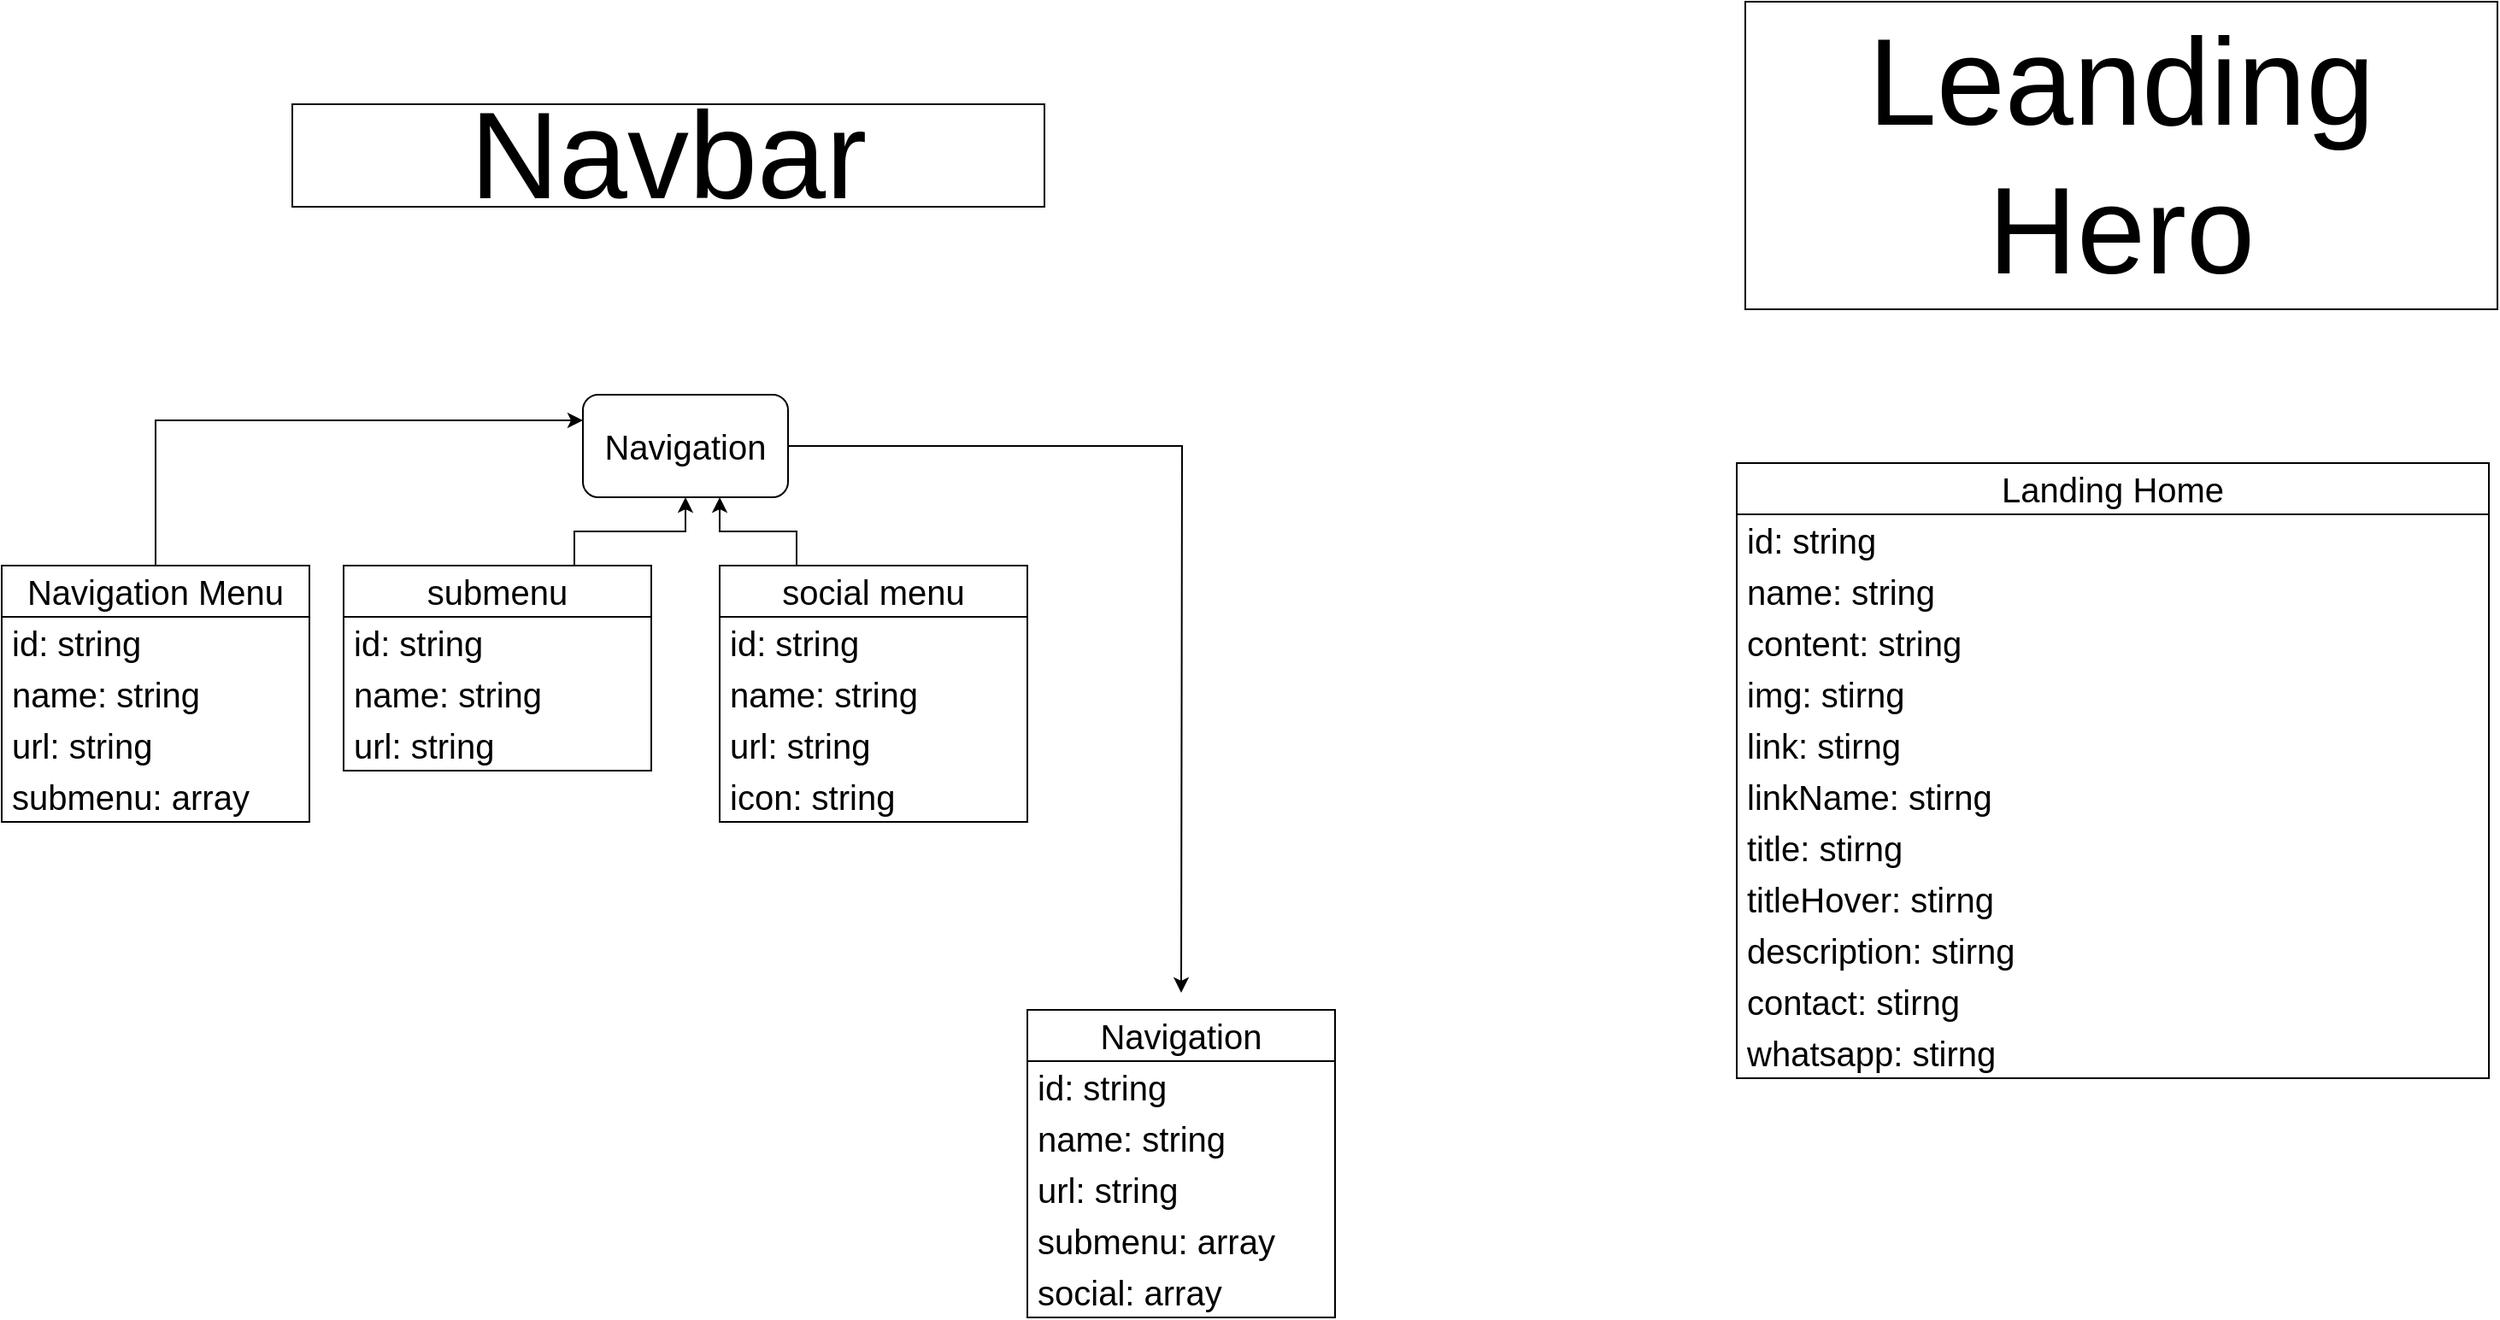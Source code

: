 <mxfile version="24.3.1" type="device">
  <diagram name="Page-1" id="jpewRsYoc6-oFfCXzuQN">
    <mxGraphModel dx="733" dy="393" grid="1" gridSize="10" guides="1" tooltips="1" connect="1" arrows="1" fold="1" page="1" pageScale="1" pageWidth="850" pageHeight="1100" math="0" shadow="0">
      <root>
        <mxCell id="0" />
        <mxCell id="1" parent="0" />
        <mxCell id="vUHx7iwd-KiUEEzuEU4B-29" style="edgeStyle=orthogonalEdgeStyle;rounded=0;orthogonalLoop=1;jettySize=auto;html=1;exitX=1;exitY=0.5;exitDx=0;exitDy=0;" parent="1" source="vUHx7iwd-KiUEEzuEU4B-1" edge="1">
          <mxGeometry relative="1" as="geometry">
            <mxPoint x="725" y="630" as="targetPoint" />
          </mxGeometry>
        </mxCell>
        <mxCell id="vUHx7iwd-KiUEEzuEU4B-1" value="&lt;font style=&quot;font-size: 20px;&quot;&gt;Navigation&lt;/font&gt;" style="rounded=1;whiteSpace=wrap;html=1;" parent="1" vertex="1">
          <mxGeometry x="375" y="280" width="120" height="60" as="geometry" />
        </mxCell>
        <mxCell id="vUHx7iwd-KiUEEzuEU4B-16" style="edgeStyle=orthogonalEdgeStyle;rounded=0;orthogonalLoop=1;jettySize=auto;html=1;exitX=0.75;exitY=0;exitDx=0;exitDy=0;entryX=0.5;entryY=1;entryDx=0;entryDy=0;" parent="1" source="vUHx7iwd-KiUEEzuEU4B-7" target="vUHx7iwd-KiUEEzuEU4B-1" edge="1">
          <mxGeometry relative="1" as="geometry" />
        </mxCell>
        <mxCell id="vUHx7iwd-KiUEEzuEU4B-7" value="&lt;font style=&quot;font-size: 20px;&quot;&gt;submenu&lt;/font&gt;" style="swimlane;fontStyle=0;childLayout=stackLayout;horizontal=1;startSize=30;horizontalStack=0;resizeParent=1;resizeParentMax=0;resizeLast=0;collapsible=1;marginBottom=0;whiteSpace=wrap;html=1;" parent="1" vertex="1">
          <mxGeometry x="235" y="380" width="180" height="120" as="geometry" />
        </mxCell>
        <mxCell id="vUHx7iwd-KiUEEzuEU4B-8" value="&lt;font style=&quot;font-size: 20px;&quot;&gt;id: string&lt;/font&gt;" style="text;strokeColor=none;fillColor=none;align=left;verticalAlign=middle;spacingLeft=4;spacingRight=4;overflow=hidden;points=[[0,0.5],[1,0.5]];portConstraint=eastwest;rotatable=0;whiteSpace=wrap;html=1;" parent="vUHx7iwd-KiUEEzuEU4B-7" vertex="1">
          <mxGeometry y="30" width="180" height="30" as="geometry" />
        </mxCell>
        <mxCell id="vUHx7iwd-KiUEEzuEU4B-9" value="&lt;font style=&quot;font-size: 20px;&quot;&gt;name: string&lt;/font&gt;" style="text;strokeColor=none;fillColor=none;align=left;verticalAlign=middle;spacingLeft=4;spacingRight=4;overflow=hidden;points=[[0,0.5],[1,0.5]];portConstraint=eastwest;rotatable=0;whiteSpace=wrap;html=1;" parent="vUHx7iwd-KiUEEzuEU4B-7" vertex="1">
          <mxGeometry y="60" width="180" height="30" as="geometry" />
        </mxCell>
        <mxCell id="vUHx7iwd-KiUEEzuEU4B-10" value="&lt;font style=&quot;font-size: 20px;&quot;&gt;url: string&lt;/font&gt;" style="text;strokeColor=none;fillColor=none;align=left;verticalAlign=middle;spacingLeft=4;spacingRight=4;overflow=hidden;points=[[0,0.5],[1,0.5]];portConstraint=eastwest;rotatable=0;whiteSpace=wrap;html=1;" parent="vUHx7iwd-KiUEEzuEU4B-7" vertex="1">
          <mxGeometry y="90" width="180" height="30" as="geometry" />
        </mxCell>
        <mxCell id="vUHx7iwd-KiUEEzuEU4B-11" value="&lt;font style=&quot;font-size: 20px;&quot;&gt;social menu&lt;/font&gt;" style="swimlane;fontStyle=0;childLayout=stackLayout;horizontal=1;startSize=30;horizontalStack=0;resizeParent=1;resizeParentMax=0;resizeLast=0;collapsible=1;marginBottom=0;whiteSpace=wrap;html=1;" parent="1" vertex="1">
          <mxGeometry x="455" y="380" width="180" height="150" as="geometry" />
        </mxCell>
        <mxCell id="vUHx7iwd-KiUEEzuEU4B-12" value="&lt;font style=&quot;font-size: 20px;&quot;&gt;id: string&lt;/font&gt;" style="text;strokeColor=none;fillColor=none;align=left;verticalAlign=middle;spacingLeft=4;spacingRight=4;overflow=hidden;points=[[0,0.5],[1,0.5]];portConstraint=eastwest;rotatable=0;whiteSpace=wrap;html=1;" parent="vUHx7iwd-KiUEEzuEU4B-11" vertex="1">
          <mxGeometry y="30" width="180" height="30" as="geometry" />
        </mxCell>
        <mxCell id="vUHx7iwd-KiUEEzuEU4B-13" value="&lt;font style=&quot;font-size: 20px;&quot;&gt;name: string&lt;/font&gt;" style="text;strokeColor=none;fillColor=none;align=left;verticalAlign=middle;spacingLeft=4;spacingRight=4;overflow=hidden;points=[[0,0.5],[1,0.5]];portConstraint=eastwest;rotatable=0;whiteSpace=wrap;html=1;" parent="vUHx7iwd-KiUEEzuEU4B-11" vertex="1">
          <mxGeometry y="60" width="180" height="30" as="geometry" />
        </mxCell>
        <mxCell id="vUHx7iwd-KiUEEzuEU4B-14" value="&lt;font style=&quot;font-size: 20px;&quot;&gt;url: string&lt;/font&gt;" style="text;strokeColor=none;fillColor=none;align=left;verticalAlign=middle;spacingLeft=4;spacingRight=4;overflow=hidden;points=[[0,0.5],[1,0.5]];portConstraint=eastwest;rotatable=0;whiteSpace=wrap;html=1;" parent="vUHx7iwd-KiUEEzuEU4B-11" vertex="1">
          <mxGeometry y="90" width="180" height="30" as="geometry" />
        </mxCell>
        <mxCell id="vUHx7iwd-KiUEEzuEU4B-18" value="&lt;font style=&quot;font-size: 20px;&quot;&gt;icon: string&lt;/font&gt;" style="text;strokeColor=none;fillColor=none;align=left;verticalAlign=middle;spacingLeft=4;spacingRight=4;overflow=hidden;points=[[0,0.5],[1,0.5]];portConstraint=eastwest;rotatable=0;whiteSpace=wrap;html=1;" parent="vUHx7iwd-KiUEEzuEU4B-11" vertex="1">
          <mxGeometry y="120" width="180" height="30" as="geometry" />
        </mxCell>
        <mxCell id="vUHx7iwd-KiUEEzuEU4B-15" style="edgeStyle=orthogonalEdgeStyle;rounded=0;orthogonalLoop=1;jettySize=auto;html=1;exitX=0.25;exitY=0;exitDx=0;exitDy=0;entryX=0.667;entryY=1;entryDx=0;entryDy=0;entryPerimeter=0;" parent="1" source="vUHx7iwd-KiUEEzuEU4B-11" target="vUHx7iwd-KiUEEzuEU4B-1" edge="1">
          <mxGeometry relative="1" as="geometry" />
        </mxCell>
        <mxCell id="vUHx7iwd-KiUEEzuEU4B-28" style="edgeStyle=orthogonalEdgeStyle;rounded=0;orthogonalLoop=1;jettySize=auto;html=1;exitX=0.5;exitY=0;exitDx=0;exitDy=0;entryX=0;entryY=0.25;entryDx=0;entryDy=0;" parent="1" source="vUHx7iwd-KiUEEzuEU4B-23" target="vUHx7iwd-KiUEEzuEU4B-1" edge="1">
          <mxGeometry relative="1" as="geometry" />
        </mxCell>
        <mxCell id="vUHx7iwd-KiUEEzuEU4B-23" value="&lt;font style=&quot;font-size: 20px;&quot;&gt;Navigation Menu&lt;/font&gt;" style="swimlane;fontStyle=0;childLayout=stackLayout;horizontal=1;startSize=30;horizontalStack=0;resizeParent=1;resizeParentMax=0;resizeLast=0;collapsible=1;marginBottom=0;whiteSpace=wrap;html=1;" parent="1" vertex="1">
          <mxGeometry x="35" y="380" width="180" height="150" as="geometry" />
        </mxCell>
        <mxCell id="vUHx7iwd-KiUEEzuEU4B-24" value="&lt;font style=&quot;font-size: 20px;&quot;&gt;id: string&lt;/font&gt;" style="text;strokeColor=none;fillColor=none;align=left;verticalAlign=middle;spacingLeft=4;spacingRight=4;overflow=hidden;points=[[0,0.5],[1,0.5]];portConstraint=eastwest;rotatable=0;whiteSpace=wrap;html=1;" parent="vUHx7iwd-KiUEEzuEU4B-23" vertex="1">
          <mxGeometry y="30" width="180" height="30" as="geometry" />
        </mxCell>
        <mxCell id="vUHx7iwd-KiUEEzuEU4B-25" value="&lt;font style=&quot;font-size: 20px;&quot;&gt;name: string&lt;/font&gt;" style="text;strokeColor=none;fillColor=none;align=left;verticalAlign=middle;spacingLeft=4;spacingRight=4;overflow=hidden;points=[[0,0.5],[1,0.5]];portConstraint=eastwest;rotatable=0;whiteSpace=wrap;html=1;" parent="vUHx7iwd-KiUEEzuEU4B-23" vertex="1">
          <mxGeometry y="60" width="180" height="30" as="geometry" />
        </mxCell>
        <mxCell id="vUHx7iwd-KiUEEzuEU4B-26" value="&lt;font style=&quot;font-size: 20px;&quot;&gt;url: string&lt;/font&gt;" style="text;strokeColor=none;fillColor=none;align=left;verticalAlign=middle;spacingLeft=4;spacingRight=4;overflow=hidden;points=[[0,0.5],[1,0.5]];portConstraint=eastwest;rotatable=0;whiteSpace=wrap;html=1;" parent="vUHx7iwd-KiUEEzuEU4B-23" vertex="1">
          <mxGeometry y="90" width="180" height="30" as="geometry" />
        </mxCell>
        <mxCell id="vUHx7iwd-KiUEEzuEU4B-27" value="&lt;font style=&quot;font-size: 20px;&quot;&gt;submenu: array&lt;/font&gt;" style="text;strokeColor=none;fillColor=none;align=left;verticalAlign=middle;spacingLeft=4;spacingRight=4;overflow=hidden;points=[[0,0.5],[1,0.5]];portConstraint=eastwest;rotatable=0;whiteSpace=wrap;html=1;" parent="vUHx7iwd-KiUEEzuEU4B-23" vertex="1">
          <mxGeometry y="120" width="180" height="30" as="geometry" />
        </mxCell>
        <mxCell id="vUHx7iwd-KiUEEzuEU4B-34" value="&lt;font style=&quot;font-size: 20px;&quot;&gt;Navigation&lt;/font&gt;" style="swimlane;fontStyle=0;childLayout=stackLayout;horizontal=1;startSize=30;horizontalStack=0;resizeParent=1;resizeParentMax=0;resizeLast=0;collapsible=1;marginBottom=0;whiteSpace=wrap;html=1;" parent="1" vertex="1">
          <mxGeometry x="635" y="640" width="180" height="180" as="geometry" />
        </mxCell>
        <mxCell id="vUHx7iwd-KiUEEzuEU4B-35" value="&lt;font style=&quot;font-size: 20px;&quot;&gt;id: string&lt;/font&gt;" style="text;strokeColor=none;fillColor=none;align=left;verticalAlign=middle;spacingLeft=4;spacingRight=4;overflow=hidden;points=[[0,0.5],[1,0.5]];portConstraint=eastwest;rotatable=0;whiteSpace=wrap;html=1;" parent="vUHx7iwd-KiUEEzuEU4B-34" vertex="1">
          <mxGeometry y="30" width="180" height="30" as="geometry" />
        </mxCell>
        <mxCell id="vUHx7iwd-KiUEEzuEU4B-36" value="&lt;font style=&quot;font-size: 20px;&quot;&gt;name: string&lt;/font&gt;" style="text;strokeColor=none;fillColor=none;align=left;verticalAlign=middle;spacingLeft=4;spacingRight=4;overflow=hidden;points=[[0,0.5],[1,0.5]];portConstraint=eastwest;rotatable=0;whiteSpace=wrap;html=1;" parent="vUHx7iwd-KiUEEzuEU4B-34" vertex="1">
          <mxGeometry y="60" width="180" height="30" as="geometry" />
        </mxCell>
        <mxCell id="vUHx7iwd-KiUEEzuEU4B-37" value="&lt;font style=&quot;font-size: 20px;&quot;&gt;url: string&lt;/font&gt;" style="text;strokeColor=none;fillColor=none;align=left;verticalAlign=middle;spacingLeft=4;spacingRight=4;overflow=hidden;points=[[0,0.5],[1,0.5]];portConstraint=eastwest;rotatable=0;whiteSpace=wrap;html=1;" parent="vUHx7iwd-KiUEEzuEU4B-34" vertex="1">
          <mxGeometry y="90" width="180" height="30" as="geometry" />
        </mxCell>
        <mxCell id="vUHx7iwd-KiUEEzuEU4B-38" value="&lt;font style=&quot;font-size: 20px;&quot;&gt;submenu: array&lt;/font&gt;" style="text;strokeColor=none;fillColor=none;align=left;verticalAlign=middle;spacingLeft=4;spacingRight=4;overflow=hidden;points=[[0,0.5],[1,0.5]];portConstraint=eastwest;rotatable=1;whiteSpace=wrap;html=1;movable=1;resizable=1;deletable=1;editable=1;locked=0;connectable=1;" parent="vUHx7iwd-KiUEEzuEU4B-34" vertex="1">
          <mxGeometry y="120" width="180" height="30" as="geometry" />
        </mxCell>
        <mxCell id="vUHx7iwd-KiUEEzuEU4B-39" value="&lt;font style=&quot;font-size: 20px;&quot;&gt;social: array&lt;/font&gt;" style="text;strokeColor=none;fillColor=none;align=left;verticalAlign=middle;spacingLeft=4;spacingRight=4;overflow=hidden;points=[[0,0.5],[1,0.5]];portConstraint=eastwest;rotatable=1;whiteSpace=wrap;html=1;movable=1;resizable=1;deletable=1;editable=1;locked=0;connectable=1;" parent="vUHx7iwd-KiUEEzuEU4B-34" vertex="1">
          <mxGeometry y="150" width="180" height="30" as="geometry" />
        </mxCell>
        <mxCell id="vUHx7iwd-KiUEEzuEU4B-41" value="&lt;font style=&quot;font-size: 72px;&quot;&gt;Navbar&lt;/font&gt;" style="whiteSpace=wrap;html=1;" parent="1" vertex="1">
          <mxGeometry x="205" y="110" width="440" height="60" as="geometry" />
        </mxCell>
        <mxCell id="IK0QiG1kuDwbX4xWpwtG-2" value="&lt;span style=&quot;font-size: 72px;&quot;&gt;Leanding Hero&lt;/span&gt;" style="whiteSpace=wrap;html=1;" parent="1" vertex="1">
          <mxGeometry x="1055" y="50" width="440" height="180" as="geometry" />
        </mxCell>
        <mxCell id="IK0QiG1kuDwbX4xWpwtG-4" value="&lt;font style=&quot;font-size: 20px;&quot;&gt;Landing Home&lt;/font&gt;" style="swimlane;fontStyle=0;childLayout=stackLayout;horizontal=1;startSize=30;horizontalStack=0;resizeParent=1;resizeParentMax=0;resizeLast=0;collapsible=1;marginBottom=0;whiteSpace=wrap;html=1;fontSize=20;" parent="1" vertex="1">
          <mxGeometry x="1050" y="320" width="440" height="360" as="geometry" />
        </mxCell>
        <mxCell id="IK0QiG1kuDwbX4xWpwtG-5" value="&lt;font style=&quot;font-size: 20px;&quot;&gt;id: string&lt;/font&gt;" style="text;strokeColor=none;fillColor=none;align=left;verticalAlign=middle;spacingLeft=4;spacingRight=4;overflow=hidden;points=[[0,0.5],[1,0.5]];portConstraint=eastwest;rotatable=0;whiteSpace=wrap;html=1;fontSize=20;" parent="IK0QiG1kuDwbX4xWpwtG-4" vertex="1">
          <mxGeometry y="30" width="440" height="30" as="geometry" />
        </mxCell>
        <mxCell id="IK0QiG1kuDwbX4xWpwtG-6" value="&lt;font style=&quot;font-size: 20px;&quot;&gt;name: string&lt;/font&gt;" style="text;strokeColor=none;fillColor=none;align=left;verticalAlign=middle;spacingLeft=4;spacingRight=4;overflow=hidden;points=[[0,0.5],[1,0.5]];portConstraint=eastwest;rotatable=0;whiteSpace=wrap;html=1;fontSize=20;" parent="IK0QiG1kuDwbX4xWpwtG-4" vertex="1">
          <mxGeometry y="60" width="440" height="30" as="geometry" />
        </mxCell>
        <mxCell id="IK0QiG1kuDwbX4xWpwtG-7" value="&lt;font style=&quot;font-size: 20px;&quot;&gt;content: string&lt;/font&gt;" style="text;strokeColor=none;fillColor=none;align=left;verticalAlign=middle;spacingLeft=4;spacingRight=4;overflow=hidden;points=[[0,0.5],[1,0.5]];portConstraint=eastwest;rotatable=0;whiteSpace=wrap;html=1;fontSize=20;" parent="IK0QiG1kuDwbX4xWpwtG-4" vertex="1">
          <mxGeometry y="90" width="440" height="30" as="geometry" />
        </mxCell>
        <mxCell id="IK0QiG1kuDwbX4xWpwtG-8" value="&lt;font style=&quot;font-size: 20px;&quot;&gt;img: stirng&lt;/font&gt;" style="text;strokeColor=none;fillColor=none;align=left;verticalAlign=middle;spacingLeft=4;spacingRight=4;overflow=hidden;points=[[0,0.5],[1,0.5]];portConstraint=eastwest;rotatable=0;whiteSpace=wrap;html=1;fontSize=20;" parent="IK0QiG1kuDwbX4xWpwtG-4" vertex="1">
          <mxGeometry y="120" width="440" height="30" as="geometry" />
        </mxCell>
        <mxCell id="dSFYcbTxbK_3OelzT8G5-1" value="&lt;font style=&quot;font-size: 20px;&quot;&gt;link: stirng&lt;/font&gt;" style="text;strokeColor=none;fillColor=none;align=left;verticalAlign=middle;spacingLeft=4;spacingRight=4;overflow=hidden;points=[[0,0.5],[1,0.5]];portConstraint=eastwest;rotatable=0;whiteSpace=wrap;html=1;fontSize=20;" vertex="1" parent="IK0QiG1kuDwbX4xWpwtG-4">
          <mxGeometry y="150" width="440" height="30" as="geometry" />
        </mxCell>
        <mxCell id="dSFYcbTxbK_3OelzT8G5-2" value="&lt;font style=&quot;font-size: 20px;&quot;&gt;linkName: stirng&lt;/font&gt;" style="text;strokeColor=none;fillColor=none;align=left;verticalAlign=middle;spacingLeft=4;spacingRight=4;overflow=hidden;points=[[0,0.5],[1,0.5]];portConstraint=eastwest;rotatable=0;whiteSpace=wrap;html=1;fontSize=20;" vertex="1" parent="IK0QiG1kuDwbX4xWpwtG-4">
          <mxGeometry y="180" width="440" height="30" as="geometry" />
        </mxCell>
        <mxCell id="dSFYcbTxbK_3OelzT8G5-3" value="&lt;font style=&quot;font-size: 20px;&quot;&gt;title: stirng&lt;/font&gt;" style="text;strokeColor=none;fillColor=none;align=left;verticalAlign=middle;spacingLeft=4;spacingRight=4;overflow=hidden;points=[[0,0.5],[1,0.5]];portConstraint=eastwest;rotatable=0;whiteSpace=wrap;html=1;fontSize=20;" vertex="1" parent="IK0QiG1kuDwbX4xWpwtG-4">
          <mxGeometry y="210" width="440" height="30" as="geometry" />
        </mxCell>
        <mxCell id="dSFYcbTxbK_3OelzT8G5-4" value="&lt;font style=&quot;font-size: 20px;&quot;&gt;titleHover: stirng&lt;/font&gt;" style="text;strokeColor=none;fillColor=none;align=left;verticalAlign=middle;spacingLeft=4;spacingRight=4;overflow=hidden;points=[[0,0.5],[1,0.5]];portConstraint=eastwest;rotatable=0;whiteSpace=wrap;html=1;fontSize=20;" vertex="1" parent="IK0QiG1kuDwbX4xWpwtG-4">
          <mxGeometry y="240" width="440" height="30" as="geometry" />
        </mxCell>
        <mxCell id="dSFYcbTxbK_3OelzT8G5-5" value="&lt;font style=&quot;font-size: 20px;&quot;&gt;description: stirng&lt;/font&gt;" style="text;strokeColor=none;fillColor=none;align=left;verticalAlign=middle;spacingLeft=4;spacingRight=4;overflow=hidden;points=[[0,0.5],[1,0.5]];portConstraint=eastwest;rotatable=0;whiteSpace=wrap;html=1;fontSize=20;" vertex="1" parent="IK0QiG1kuDwbX4xWpwtG-4">
          <mxGeometry y="270" width="440" height="30" as="geometry" />
        </mxCell>
        <mxCell id="dSFYcbTxbK_3OelzT8G5-16" value="&lt;font style=&quot;font-size: 20px;&quot;&gt;contact: stirng&lt;/font&gt;" style="text;strokeColor=none;fillColor=none;align=left;verticalAlign=middle;spacingLeft=4;spacingRight=4;overflow=hidden;points=[[0,0.5],[1,0.5]];portConstraint=eastwest;rotatable=0;whiteSpace=wrap;html=1;fontSize=20;" vertex="1" parent="IK0QiG1kuDwbX4xWpwtG-4">
          <mxGeometry y="300" width="440" height="30" as="geometry" />
        </mxCell>
        <mxCell id="dSFYcbTxbK_3OelzT8G5-17" value="&lt;font style=&quot;font-size: 20px;&quot;&gt;whatsapp: stirng&lt;/font&gt;" style="text;strokeColor=none;fillColor=none;align=left;verticalAlign=middle;spacingLeft=4;spacingRight=4;overflow=hidden;points=[[0,0.5],[1,0.5]];portConstraint=eastwest;rotatable=0;whiteSpace=wrap;html=1;fontSize=20;" vertex="1" parent="IK0QiG1kuDwbX4xWpwtG-4">
          <mxGeometry y="330" width="440" height="30" as="geometry" />
        </mxCell>
      </root>
    </mxGraphModel>
  </diagram>
</mxfile>
